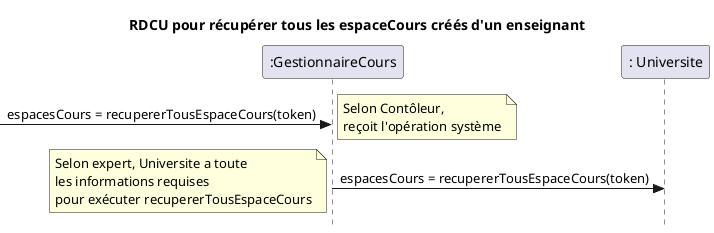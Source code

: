 @startuml récupérer tous les cours créés
skinparam style strictuml
skinparam defaultfontname Verdana
title RDCU pour récupérer tous les espaceCours créés d'un enseignant
participant ":GestionnaireCours" as controleur
participant ": Universite" as mapCours

->controleur : espacesCours = recupererTousEspaceCours(token)
note right : Selon Contôleur,\nreçoit l'opération système
controleur -> mapCours : espacesCours = recupererTousEspaceCours(token)
note left : Selon expert, Universite a toute\nles informations requises\npour exécuter recupererTousEspaceCours
@enduml

@startuml récupérer un cours
skinparam style strictuml
skinparam defaultfontname Verdana
title RDCU pour récupérer un espaceCours créé d'un enseignant
participant ":GestionnaireCours" as controleur
participant ":Université" as modele
->controleur : espaceCours = recupererUnEspaceCours(idCours)
note right : Selon Contôleur,\nreçoit l'opération système
controleur -> modele : espaceCours = recupererUnEspaceCours(idCours)
note left : Selon expert, Université a toute\nles informations requises\npour exécuter recupererUnCours
@enduml
